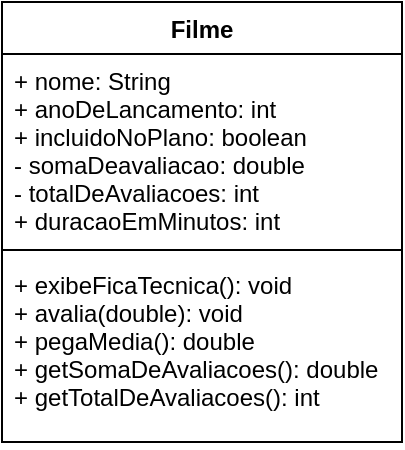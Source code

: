 <mxfile version="20.5.3" type="embed"><diagram id="ltLau8s5XN1QO-7va0bq" name="Diagrama de Classes"><mxGraphModel dx="936" dy="539" grid="1" gridSize="10" guides="1" tooltips="1" connect="1" arrows="1" fold="1" page="1" pageScale="1" pageWidth="850" pageHeight="1100" math="0" shadow="0"><root><mxCell id="0"/><mxCell id="1" parent="0"/><mxCell id="2" value="Filme" style="swimlane;fontStyle=1;align=center;verticalAlign=top;childLayout=stackLayout;horizontal=1;startSize=26;horizontalStack=0;resizeParent=1;resizeParentMax=0;resizeLast=0;collapsible=1;marginBottom=0;" vertex="1" parent="1"><mxGeometry x="280" y="120" width="200" height="220" as="geometry"/></mxCell><mxCell id="3" value="+ nome: String&#10;+ anoDeLancamento: int&#10;+ incluidoNoPlano: boolean&#10;- somaDeavaliacao: double&#10;- totalDeAvaliacoes: int&#10;+ duracaoEmMinutos: int" style="text;strokeColor=none;fillColor=none;align=left;verticalAlign=top;spacingLeft=4;spacingRight=4;overflow=hidden;rotatable=0;points=[[0,0.5],[1,0.5]];portConstraint=eastwest;" vertex="1" parent="2"><mxGeometry y="26" width="200" height="94" as="geometry"/></mxCell><mxCell id="4" value="" style="line;strokeWidth=1;fillColor=none;align=left;verticalAlign=middle;spacingTop=-1;spacingLeft=3;spacingRight=3;rotatable=0;labelPosition=right;points=[];portConstraint=eastwest;strokeColor=inherit;" vertex="1" parent="2"><mxGeometry y="120" width="200" height="8" as="geometry"/></mxCell><mxCell id="5" value="+ exibeFicaTecnica(): void&#10;+ avalia(double): void&#10;+ pegaMedia(): double&#10;+ getSomaDeAvaliacoes(): double&#10;+ getTotalDeAvaliacoes(): int" style="text;strokeColor=none;fillColor=none;align=left;verticalAlign=top;spacingLeft=4;spacingRight=4;overflow=hidden;rotatable=0;points=[[0,0.5],[1,0.5]];portConstraint=eastwest;" vertex="1" parent="2"><mxGeometry y="128" width="200" height="92" as="geometry"/></mxCell></root></mxGraphModel></diagram></mxfile>